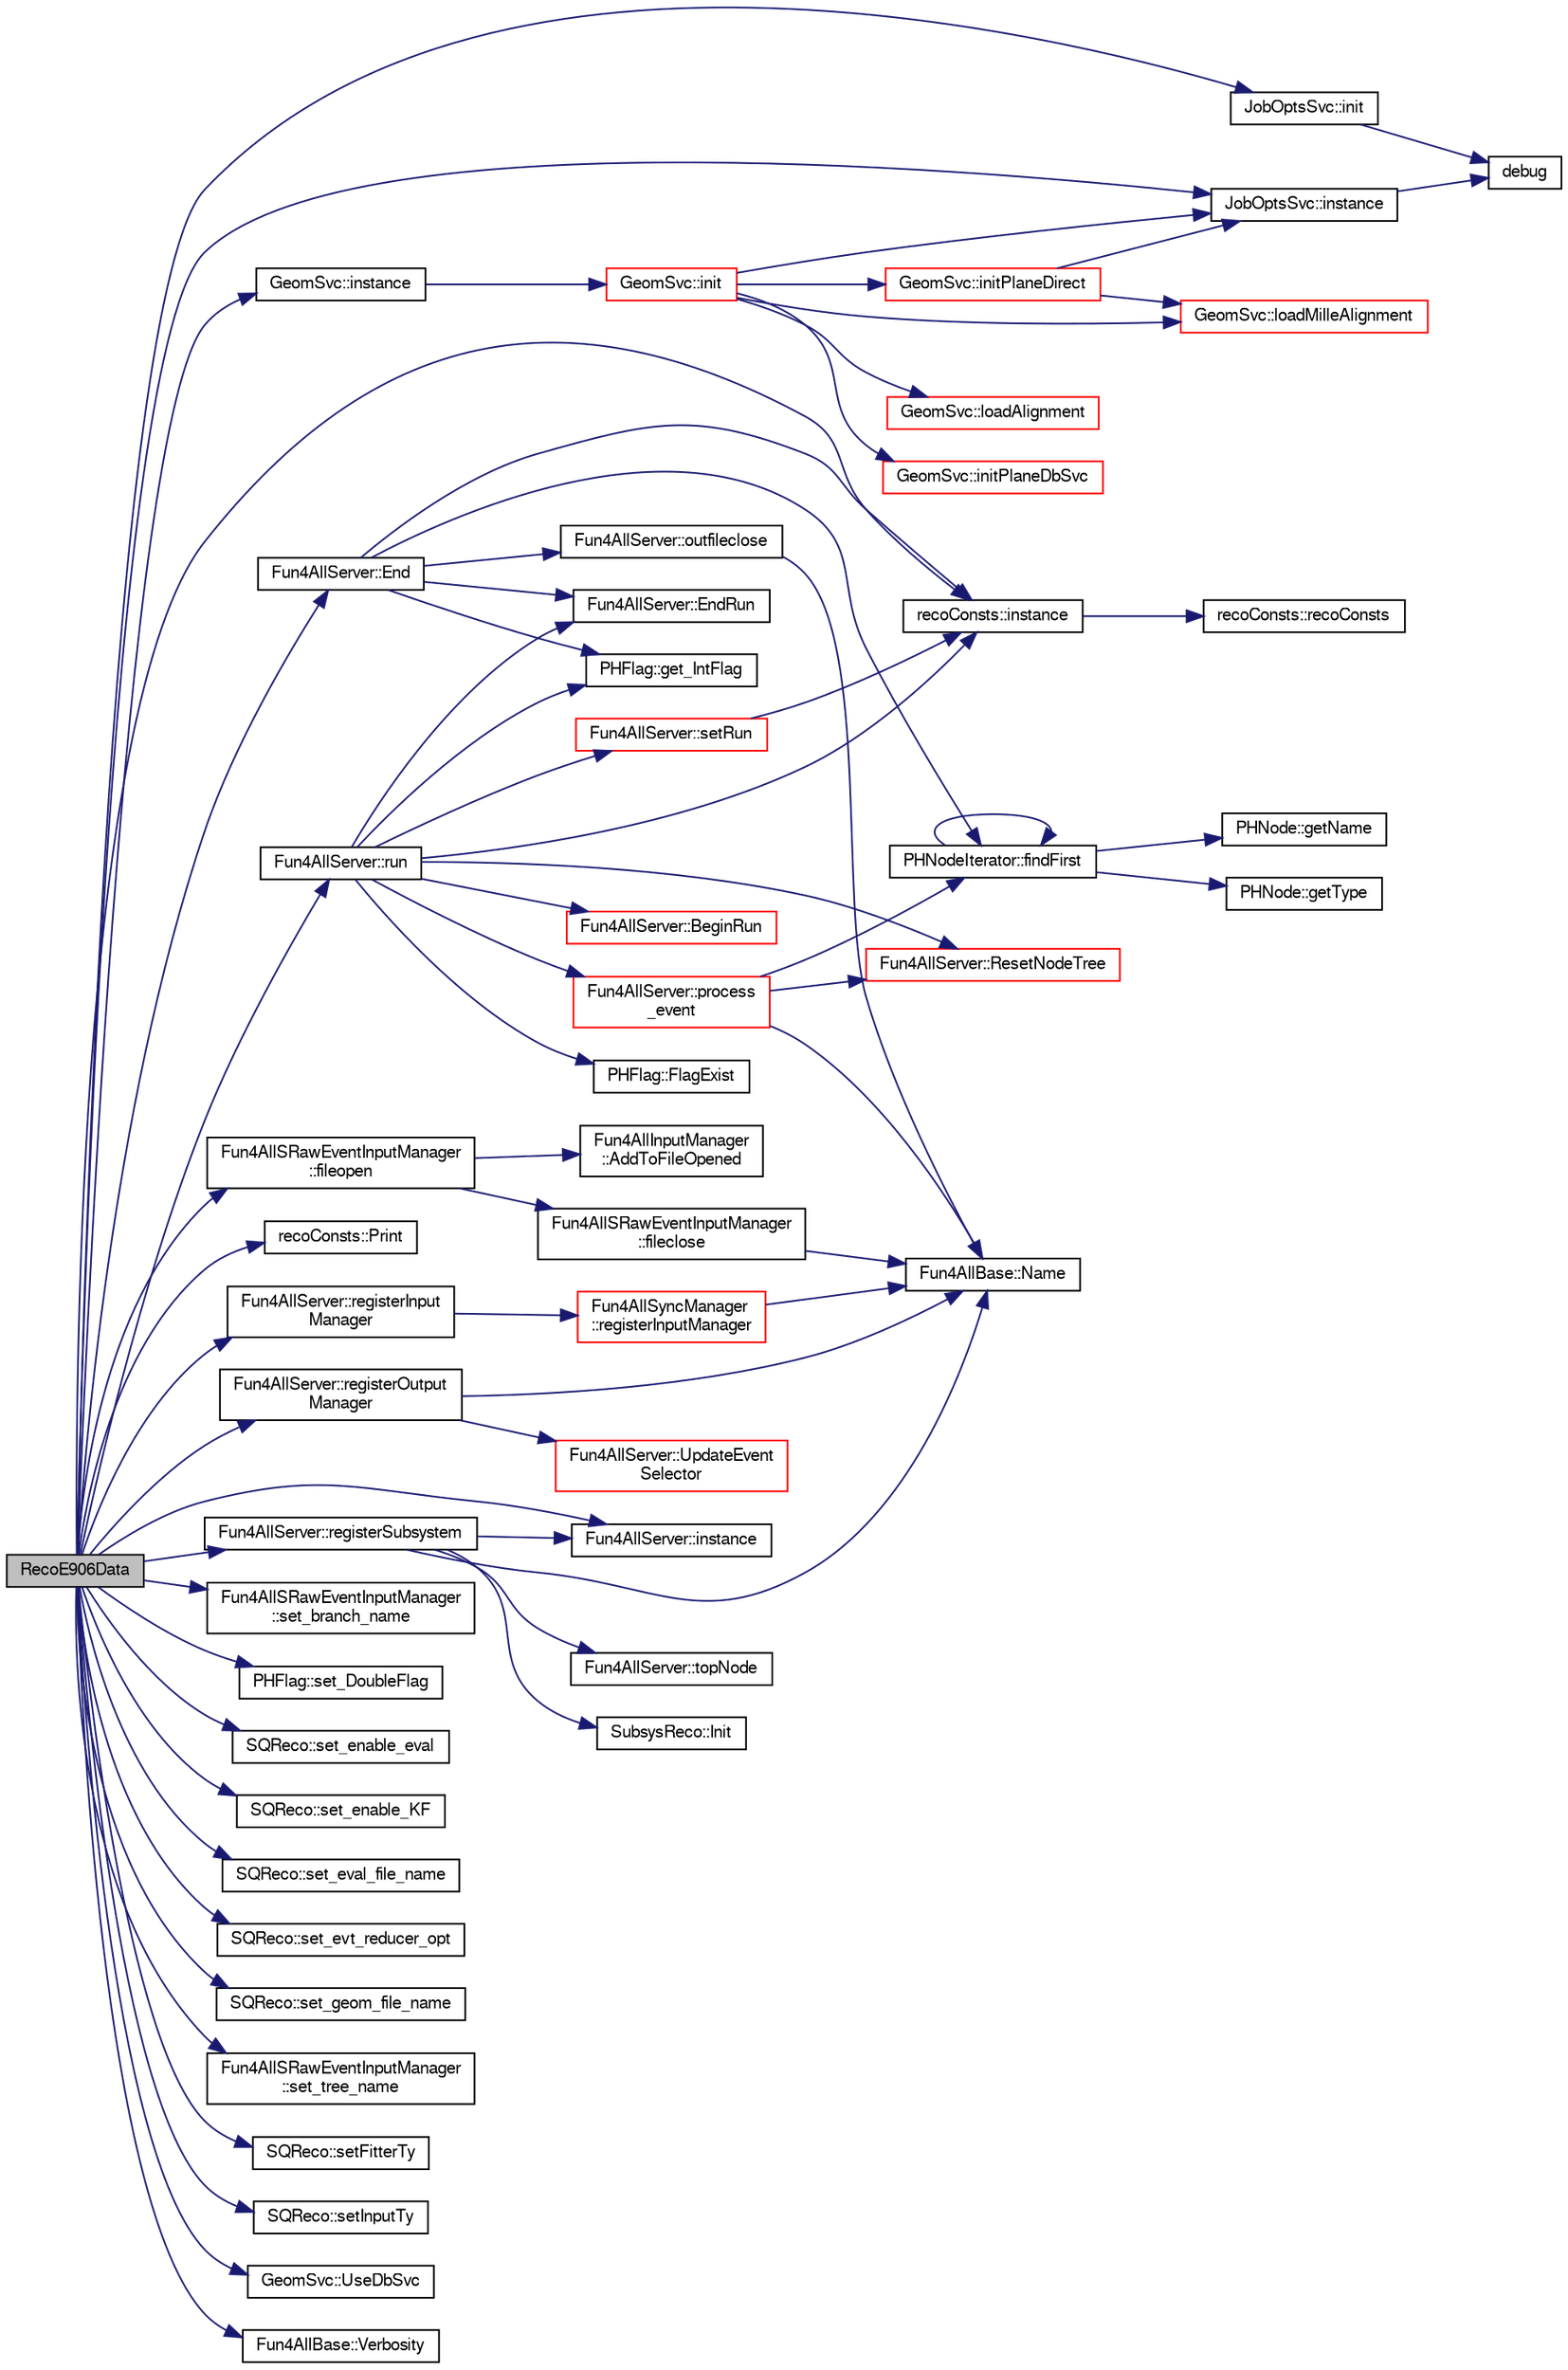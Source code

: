 digraph "RecoE906Data"
{
  bgcolor="transparent";
  edge [fontname="FreeSans",fontsize="10",labelfontname="FreeSans",labelfontsize="10"];
  node [fontname="FreeSans",fontsize="10",shape=record];
  rankdir="LR";
  Node1 [label="RecoE906Data",height=0.2,width=0.4,color="black", fillcolor="grey75", style="filled" fontcolor="black"];
  Node1 -> Node2 [color="midnightblue",fontsize="10",style="solid",fontname="FreeSans"];
  Node2 [label="Fun4AllServer::End",height=0.2,width=0.4,color="black",URL="$da/d29/classFun4AllServer.html#ab7263450319ca1d5029209fde26a7af8"];
  Node2 -> Node3 [color="midnightblue",fontsize="10",style="solid",fontname="FreeSans"];
  Node3 [label="recoConsts::instance",height=0.2,width=0.4,color="black",URL="$d8/d14/classrecoConsts.html#ae69a5c29a7199ba16d0e537158618802"];
  Node3 -> Node4 [color="midnightblue",fontsize="10",style="solid",fontname="FreeSans"];
  Node4 [label="recoConsts::recoConsts",height=0.2,width=0.4,color="black",URL="$d8/d14/classrecoConsts.html#ae882d6adc62f783ec78114fe3dee3c24"];
  Node2 -> Node5 [color="midnightblue",fontsize="10",style="solid",fontname="FreeSans"];
  Node5 [label="Fun4AllServer::EndRun",height=0.2,width=0.4,color="black",URL="$da/d29/classFun4AllServer.html#a53b1b6b338aa36891f2690a188920980"];
  Node2 -> Node6 [color="midnightblue",fontsize="10",style="solid",fontname="FreeSans"];
  Node6 [label="PHFlag::get_IntFlag",height=0.2,width=0.4,color="black",URL="$d1/da8/classPHFlag.html#a07899067141a5f12333cc37183caddc8"];
  Node2 -> Node7 [color="midnightblue",fontsize="10",style="solid",fontname="FreeSans"];
  Node7 [label="PHNodeIterator::findFirst",height=0.2,width=0.4,color="black",URL="$d5/d07/classPHNodeIterator.html#aea98bf8619af59b1212a94fb32106baa"];
  Node7 -> Node8 [color="midnightblue",fontsize="10",style="solid",fontname="FreeSans"];
  Node8 [label="PHNode::getType",height=0.2,width=0.4,color="black",URL="$dc/d82/classPHNode.html#a4ab1f90aed955a652813bfe377087bda"];
  Node7 -> Node9 [color="midnightblue",fontsize="10",style="solid",fontname="FreeSans"];
  Node9 [label="PHNode::getName",height=0.2,width=0.4,color="black",URL="$dc/d82/classPHNode.html#aca3576f926a4401eddc3d88bf0ce0de3"];
  Node7 -> Node7 [color="midnightblue",fontsize="10",style="solid",fontname="FreeSans"];
  Node2 -> Node10 [color="midnightblue",fontsize="10",style="solid",fontname="FreeSans"];
  Node10 [label="Fun4AllServer::outfileclose",height=0.2,width=0.4,color="black",URL="$da/d29/classFun4AllServer.html#a6f2074f451d0c0c1b4a802edde5ffb94"];
  Node10 -> Node11 [color="midnightblue",fontsize="10",style="solid",fontname="FreeSans"];
  Node11 [label="Fun4AllBase::Name",height=0.2,width=0.4,color="black",URL="$d5/dec/classFun4AllBase.html#a41f9ac377743d046f590617fd6f4f0ed",tooltip="Returns the name of this module. "];
  Node1 -> Node12 [color="midnightblue",fontsize="10",style="solid",fontname="FreeSans"];
  Node12 [label="Fun4AllSRawEventInputManager\l::fileopen",height=0.2,width=0.4,color="black",URL="$d5/dd4/classFun4AllSRawEventInputManager.html#aebaa414c57aa571e3869b12db6abe84e"];
  Node12 -> Node13 [color="midnightblue",fontsize="10",style="solid",fontname="FreeSans"];
  Node13 [label="Fun4AllSRawEventInputManager\l::fileclose",height=0.2,width=0.4,color="black",URL="$d5/dd4/classFun4AllSRawEventInputManager.html#a7849dc28e35c3954b17106c4a82ecae6"];
  Node13 -> Node11 [color="midnightblue",fontsize="10",style="solid",fontname="FreeSans"];
  Node12 -> Node14 [color="midnightblue",fontsize="10",style="solid",fontname="FreeSans"];
  Node14 [label="Fun4AllInputManager\l::AddToFileOpened",height=0.2,width=0.4,color="black",URL="$d4/da9/classFun4AllInputManager.html#a98ac3fb04956625a423ef41a3909ba27"];
  Node1 -> Node15 [color="midnightblue",fontsize="10",style="solid",fontname="FreeSans"];
  Node15 [label="JobOptsSvc::init",height=0.2,width=0.4,color="black",URL="$d8/d62/classJobOptsSvc.html#ab1a24bb7210869b6309896e120361d20",tooltip="Initialization with defaults. "];
  Node15 -> Node16 [color="midnightblue",fontsize="10",style="solid",fontname="FreeSans"];
  Node16 [label="debug",height=0.2,width=0.4,color="black",URL="$dd/d23/JobOptsSvc_8cxx.html#a71e70a8ecc08c35494b083076d2ace7b"];
  Node1 -> Node3 [color="midnightblue",fontsize="10",style="solid",fontname="FreeSans"];
  Node1 -> Node17 [color="midnightblue",fontsize="10",style="solid",fontname="FreeSans"];
  Node17 [label="JobOptsSvc::instance",height=0.2,width=0.4,color="black",URL="$d8/d62/classJobOptsSvc.html#aeb0d694dc08274aa90b0d6b1ee8384cb",tooltip="singlton instance "];
  Node17 -> Node16 [color="midnightblue",fontsize="10",style="solid",fontname="FreeSans"];
  Node1 -> Node18 [color="midnightblue",fontsize="10",style="solid",fontname="FreeSans"];
  Node18 [label="Fun4AllServer::instance",height=0.2,width=0.4,color="black",URL="$da/d29/classFun4AllServer.html#a3e55156f91b2c94bb6c4ef33ffce587a"];
  Node1 -> Node19 [color="midnightblue",fontsize="10",style="solid",fontname="FreeSans"];
  Node19 [label="GeomSvc::instance",height=0.2,width=0.4,color="black",URL="$d0/da0/classGeomSvc.html#a2b7ecf5467120206b9479654c48ad7c4",tooltip="singlton instance "];
  Node19 -> Node20 [color="midnightblue",fontsize="10",style="solid",fontname="FreeSans"];
  Node20 [label="GeomSvc::init",height=0.2,width=0.4,color="red",URL="$d0/da0/classGeomSvc.html#a96ec4efc82cbaed0b5623e4dd69385b6",tooltip="Initialization, either from MySQL or from ascii file. "];
  Node20 -> Node21 [color="midnightblue",fontsize="10",style="solid",fontname="FreeSans"];
  Node21 [label="GeomSvc::initPlaneDbSvc",height=0.2,width=0.4,color="red",URL="$d0/da0/classGeomSvc.html#adbe1473f9b3a8ff942da8d7d8ee28322"];
  Node20 -> Node22 [color="midnightblue",fontsize="10",style="solid",fontname="FreeSans"];
  Node22 [label="GeomSvc::initPlaneDirect",height=0.2,width=0.4,color="red",URL="$d0/da0/classGeomSvc.html#a0d550b9f787318d57cdae9db2d04d6fb"];
  Node22 -> Node17 [color="midnightblue",fontsize="10",style="solid",fontname="FreeSans"];
  Node22 -> Node23 [color="midnightblue",fontsize="10",style="solid",fontname="FreeSans"];
  Node23 [label="GeomSvc::loadMilleAlignment",height=0.2,width=0.4,color="red",URL="$d0/da0/classGeomSvc.html#a418543d7b33fc95092b2cd4a7496f1b8"];
  Node20 -> Node17 [color="midnightblue",fontsize="10",style="solid",fontname="FreeSans"];
  Node20 -> Node24 [color="midnightblue",fontsize="10",style="solid",fontname="FreeSans"];
  Node24 [label="GeomSvc::loadAlignment",height=0.2,width=0.4,color="red",URL="$d0/da0/classGeomSvc.html#ab6c810e39b86ce66a4be6a596b4d54b8"];
  Node20 -> Node23 [color="midnightblue",fontsize="10",style="solid",fontname="FreeSans"];
  Node1 -> Node25 [color="midnightblue",fontsize="10",style="solid",fontname="FreeSans"];
  Node25 [label="recoConsts::Print",height=0.2,width=0.4,color="black",URL="$d8/d14/classrecoConsts.html#a5502a14fdb8433de15c2e71351f281d6"];
  Node1 -> Node26 [color="midnightblue",fontsize="10",style="solid",fontname="FreeSans"];
  Node26 [label="Fun4AllServer::registerInput\lManager",height=0.2,width=0.4,color="black",URL="$da/d29/classFun4AllServer.html#ab2cb490790d15b865ae79eb3094caabe"];
  Node26 -> Node27 [color="midnightblue",fontsize="10",style="solid",fontname="FreeSans"];
  Node27 [label="Fun4AllSyncManager\l::registerInputManager",height=0.2,width=0.4,color="red",URL="$dd/ded/classFun4AllSyncManager.html#a2a284bc4ed777ec7f39d6e5c7090067c"];
  Node27 -> Node11 [color="midnightblue",fontsize="10",style="solid",fontname="FreeSans"];
  Node1 -> Node28 [color="midnightblue",fontsize="10",style="solid",fontname="FreeSans"];
  Node28 [label="Fun4AllServer::registerOutput\lManager",height=0.2,width=0.4,color="black",URL="$da/d29/classFun4AllServer.html#a9e7cd54536d1edb6e5c5cc153c0a036a"];
  Node28 -> Node11 [color="midnightblue",fontsize="10",style="solid",fontname="FreeSans"];
  Node28 -> Node29 [color="midnightblue",fontsize="10",style="solid",fontname="FreeSans"];
  Node29 [label="Fun4AllServer::UpdateEvent\lSelector",height=0.2,width=0.4,color="red",URL="$da/d29/classFun4AllServer.html#a596005b9bc46ff6f5167378423248271"];
  Node1 -> Node30 [color="midnightblue",fontsize="10",style="solid",fontname="FreeSans"];
  Node30 [label="Fun4AllServer::registerSubsystem",height=0.2,width=0.4,color="black",URL="$da/d29/classFun4AllServer.html#a0a9947db0ede1e55622001eb7515f8c0"];
  Node30 -> Node18 [color="midnightblue",fontsize="10",style="solid",fontname="FreeSans"];
  Node30 -> Node11 [color="midnightblue",fontsize="10",style="solid",fontname="FreeSans"];
  Node30 -> Node31 [color="midnightblue",fontsize="10",style="solid",fontname="FreeSans"];
  Node31 [label="Fun4AllServer::topNode",height=0.2,width=0.4,color="black",URL="$da/d29/classFun4AllServer.html#abcaf6825367e5db292ff795237bdcf62"];
  Node30 -> Node32 [color="midnightblue",fontsize="10",style="solid",fontname="FreeSans"];
  Node32 [label="SubsysReco::Init",height=0.2,width=0.4,color="black",URL="$d0/d32/classSubsysReco.html#a6670c0a093dd2c2bdd44f8fc6f9ba8e8"];
  Node1 -> Node33 [color="midnightblue",fontsize="10",style="solid",fontname="FreeSans"];
  Node33 [label="Fun4AllServer::run",height=0.2,width=0.4,color="black",URL="$da/d29/classFun4AllServer.html#a11bbc8b2f53bc06e0b05ee202dd6372a",tooltip="run n events (0 means up to end of file) "];
  Node33 -> Node3 [color="midnightblue",fontsize="10",style="solid",fontname="FreeSans"];
  Node33 -> Node34 [color="midnightblue",fontsize="10",style="solid",fontname="FreeSans"];
  Node34 [label="PHFlag::FlagExist",height=0.2,width=0.4,color="black",URL="$d1/da8/classPHFlag.html#a4b73a422f0076568904d71f40e849da5"];
  Node33 -> Node6 [color="midnightblue",fontsize="10",style="solid",fontname="FreeSans"];
  Node33 -> Node35 [color="midnightblue",fontsize="10",style="solid",fontname="FreeSans"];
  Node35 [label="Fun4AllServer::ResetNodeTree",height=0.2,width=0.4,color="red",URL="$da/d29/classFun4AllServer.html#ab2479a9a3e45d51118e308597acd5228"];
  Node33 -> Node36 [color="midnightblue",fontsize="10",style="solid",fontname="FreeSans"];
  Node36 [label="Fun4AllServer::setRun",height=0.2,width=0.4,color="red",URL="$da/d29/classFun4AllServer.html#af1002b9170308da078c0e14a5ac4b514"];
  Node36 -> Node3 [color="midnightblue",fontsize="10",style="solid",fontname="FreeSans"];
  Node33 -> Node37 [color="midnightblue",fontsize="10",style="solid",fontname="FreeSans"];
  Node37 [label="Fun4AllServer::BeginRun",height=0.2,width=0.4,color="red",URL="$da/d29/classFun4AllServer.html#afcfc5583204cac58b4e66a2406187a18"];
  Node33 -> Node5 [color="midnightblue",fontsize="10",style="solid",fontname="FreeSans"];
  Node33 -> Node38 [color="midnightblue",fontsize="10",style="solid",fontname="FreeSans"];
  Node38 [label="Fun4AllServer::process\l_event",height=0.2,width=0.4,color="red",URL="$da/d29/classFun4AllServer.html#a6a65a944dfb40966ace97d35ab1f7942"];
  Node38 -> Node7 [color="midnightblue",fontsize="10",style="solid",fontname="FreeSans"];
  Node38 -> Node11 [color="midnightblue",fontsize="10",style="solid",fontname="FreeSans"];
  Node38 -> Node35 [color="midnightblue",fontsize="10",style="solid",fontname="FreeSans"];
  Node1 -> Node39 [color="midnightblue",fontsize="10",style="solid",fontname="FreeSans"];
  Node39 [label="Fun4AllSRawEventInputManager\l::set_branch_name",height=0.2,width=0.4,color="black",URL="$d5/dd4/classFun4AllSRawEventInputManager.html#ace4809409f8f9b86690db3b2285d4841"];
  Node1 -> Node40 [color="midnightblue",fontsize="10",style="solid",fontname="FreeSans"];
  Node40 [label="PHFlag::set_DoubleFlag",height=0.2,width=0.4,color="black",URL="$d1/da8/classPHFlag.html#a64f8c67e9313e5cecdbed51f747026da"];
  Node1 -> Node41 [color="midnightblue",fontsize="10",style="solid",fontname="FreeSans"];
  Node41 [label="SQReco::set_enable_eval",height=0.2,width=0.4,color="black",URL="$df/df2/classSQReco.html#ac836556fdc3aa626a2a17247ecd939a0"];
  Node1 -> Node42 [color="midnightblue",fontsize="10",style="solid",fontname="FreeSans"];
  Node42 [label="SQReco::set_enable_KF",height=0.2,width=0.4,color="black",URL="$df/df2/classSQReco.html#af89ac6986a70d3dfd7ca9a7d08200675"];
  Node1 -> Node43 [color="midnightblue",fontsize="10",style="solid",fontname="FreeSans"];
  Node43 [label="SQReco::set_eval_file_name",height=0.2,width=0.4,color="black",URL="$df/df2/classSQReco.html#af0ea5e7cebcf22402b9352852212b137"];
  Node1 -> Node44 [color="midnightblue",fontsize="10",style="solid",fontname="FreeSans"];
  Node44 [label="SQReco::set_evt_reducer_opt",height=0.2,width=0.4,color="black",URL="$df/df2/classSQReco.html#a676dd771ef706498758692f778f7c659"];
  Node1 -> Node45 [color="midnightblue",fontsize="10",style="solid",fontname="FreeSans"];
  Node45 [label="SQReco::set_geom_file_name",height=0.2,width=0.4,color="black",URL="$df/df2/classSQReco.html#a0871655f71f89a5e115a71634a03b600"];
  Node1 -> Node46 [color="midnightblue",fontsize="10",style="solid",fontname="FreeSans"];
  Node46 [label="Fun4AllSRawEventInputManager\l::set_tree_name",height=0.2,width=0.4,color="black",URL="$d5/dd4/classFun4AllSRawEventInputManager.html#a2f30a92b5b370c774abbf7b05f0d1a39"];
  Node1 -> Node47 [color="midnightblue",fontsize="10",style="solid",fontname="FreeSans"];
  Node47 [label="SQReco::setFitterTy",height=0.2,width=0.4,color="black",URL="$df/df2/classSQReco.html#a6c0a83b27bb557a841efe71bfa7ae45d"];
  Node1 -> Node48 [color="midnightblue",fontsize="10",style="solid",fontname="FreeSans"];
  Node48 [label="SQReco::setInputTy",height=0.2,width=0.4,color="black",URL="$df/df2/classSQReco.html#a776b09887ccbc519302f98905019813c"];
  Node1 -> Node49 [color="midnightblue",fontsize="10",style="solid",fontname="FreeSans"];
  Node49 [label="GeomSvc::UseDbSvc",height=0.2,width=0.4,color="black",URL="$d0/da0/classGeomSvc.html#a5c51613529dae6339bb35eb99e81f758"];
  Node1 -> Node50 [color="midnightblue",fontsize="10",style="solid",fontname="FreeSans"];
  Node50 [label="Fun4AllBase::Verbosity",height=0.2,width=0.4,color="black",URL="$d5/dec/classFun4AllBase.html#a05da2261577843028cf78e99171343b9",tooltip="Sets the verbosity of this module (0 by default=quiet). "];
}
